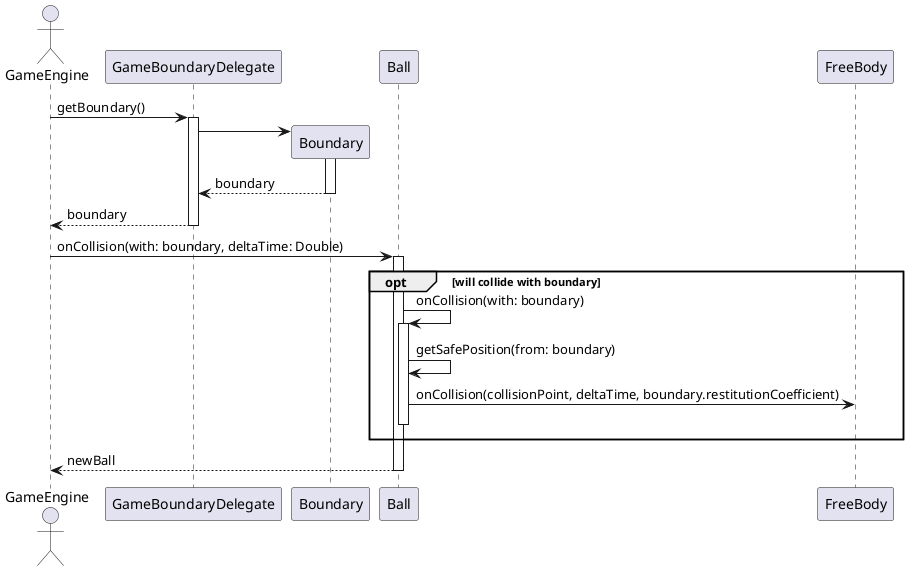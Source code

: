 @startuml
actor GameEngine

GameEngine -> GameBoundaryDelegate: getBoundary()
activate GameBoundaryDelegate
GameBoundaryDelegate -> Boundary **
activate Boundary
return boundary
return boundary

GameEngine -> Ball: onCollision(with: boundary, deltaTime: Double)
activate Ball

opt will collide with boundary
    Ball -> Ball: onCollision(with: boundary)
    activate Ball
    Ball -> Ball: getSafePosition(from: boundary)
    Ball -> FreeBody: onCollision(collisionPoint, deltaTime, boundary.restitutionCoefficient)
    Ball -[hidden]> Ball
    deactivate Ball
end

return newBall

@enduml